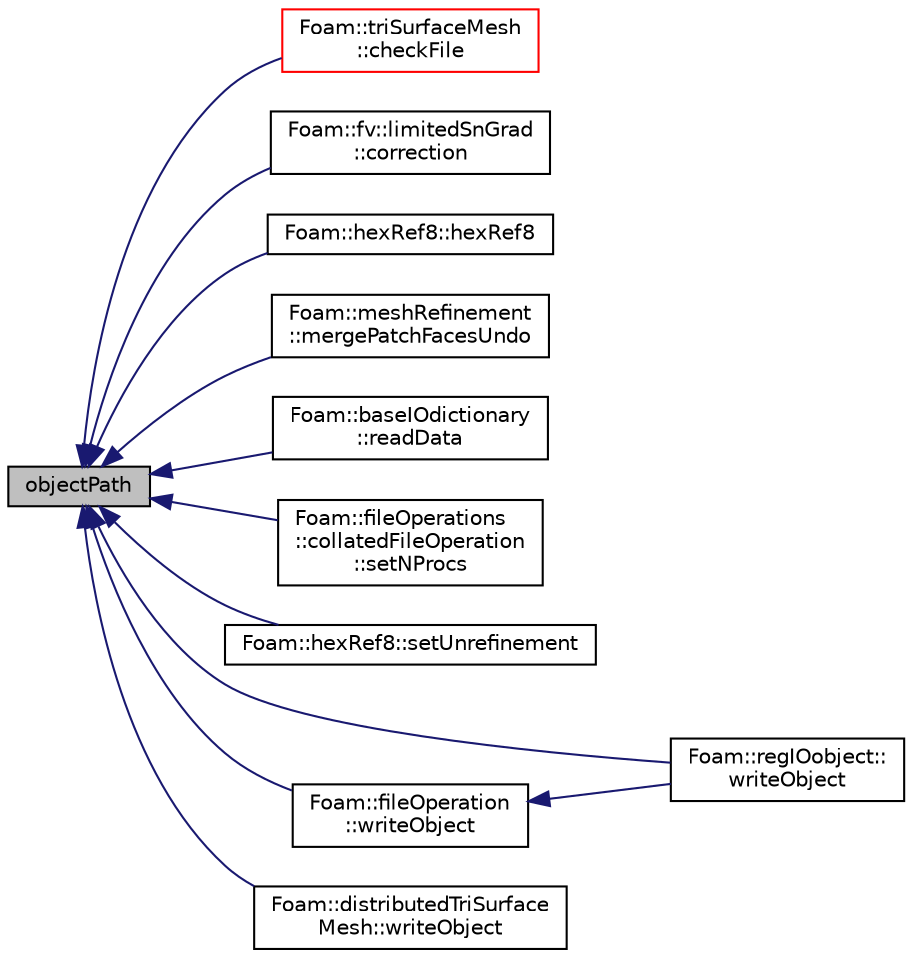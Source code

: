 digraph "objectPath"
{
  bgcolor="transparent";
  edge [fontname="Helvetica",fontsize="10",labelfontname="Helvetica",labelfontsize="10"];
  node [fontname="Helvetica",fontsize="10",shape=record];
  rankdir="LR";
  Node1 [label="objectPath",height=0.2,width=0.4,color="black", fillcolor="grey75", style="filled" fontcolor="black"];
  Node1 -> Node2 [dir="back",color="midnightblue",fontsize="10",style="solid",fontname="Helvetica"];
  Node2 [label="Foam::triSurfaceMesh\l::checkFile",height=0.2,width=0.4,color="red",URL="$classFoam_1_1triSurfaceMesh.html#afe81be0d6254a59c16e88bae1aea642c",tooltip="Return fileName to load IOobject from. "];
  Node1 -> Node3 [dir="back",color="midnightblue",fontsize="10",style="solid",fontname="Helvetica"];
  Node3 [label="Foam::fv::limitedSnGrad\l::correction",height=0.2,width=0.4,color="black",URL="$classFoam_1_1fv_1_1limitedSnGrad.html#a3ca8452d8b2fad7ac66e2b8864f6e6ee",tooltip="Return the explicit correction to the limitedSnGrad. "];
  Node1 -> Node4 [dir="back",color="midnightblue",fontsize="10",style="solid",fontname="Helvetica"];
  Node4 [label="Foam::hexRef8::hexRef8",height=0.2,width=0.4,color="black",URL="$classFoam_1_1hexRef8.html#a38c122950a32c54a78c49acb2637ac88",tooltip="Construct from mesh, read_if_present refinement data. "];
  Node1 -> Node5 [dir="back",color="midnightblue",fontsize="10",style="solid",fontname="Helvetica"];
  Node5 [label="Foam::meshRefinement\l::mergePatchFacesUndo",height=0.2,width=0.4,color="black",URL="$classFoam_1_1meshRefinement.html#ad8250b1fa9c2e0cc9f75bd08c017d11a",tooltip="Merge coplanar faces. preserveFaces is != -1 for faces. "];
  Node1 -> Node6 [dir="back",color="midnightblue",fontsize="10",style="solid",fontname="Helvetica"];
  Node6 [label="Foam::baseIOdictionary\l::readData",height=0.2,width=0.4,color="black",URL="$classFoam_1_1baseIOdictionary.html#ac3b3d77e7369ae2785973778644137c5",tooltip="ReadData function required for regIOobject read operation. "];
  Node1 -> Node7 [dir="back",color="midnightblue",fontsize="10",style="solid",fontname="Helvetica"];
  Node7 [label="Foam::fileOperations\l::collatedFileOperation\l::setNProcs",height=0.2,width=0.4,color="black",URL="$classFoam_1_1fileOperations_1_1collatedFileOperation.html#a2940e40ffc32e43e461339ed7e13f642",tooltip="Set number of processor directories/results. Only used in. "];
  Node1 -> Node8 [dir="back",color="midnightblue",fontsize="10",style="solid",fontname="Helvetica"];
  Node8 [label="Foam::hexRef8::setUnrefinement",height=0.2,width=0.4,color="black",URL="$classFoam_1_1hexRef8.html#aa4246c753057abd6ecf4b510ee30bd99",tooltip="Remove some refinement. Needs to be supplied output of. "];
  Node1 -> Node9 [dir="back",color="midnightblue",fontsize="10",style="solid",fontname="Helvetica"];
  Node9 [label="Foam::regIOobject::\lwriteObject",height=0.2,width=0.4,color="black",URL="$classFoam_1_1regIOobject.html#a5430b425d45707135d4187554c7ce52d",tooltip="Write using given format, version and compression. "];
  Node1 -> Node10 [dir="back",color="midnightblue",fontsize="10",style="solid",fontname="Helvetica"];
  Node10 [label="Foam::fileOperation\l::writeObject",height=0.2,width=0.4,color="black",URL="$classFoam_1_1fileOperation.html#a9128459568477bb147dc4fdf56773cc0",tooltip="Writes a regIOobject (so header, contents and divider). "];
  Node10 -> Node9 [dir="back",color="midnightblue",fontsize="10",style="solid",fontname="Helvetica"];
  Node1 -> Node11 [dir="back",color="midnightblue",fontsize="10",style="solid",fontname="Helvetica"];
  Node11 [label="Foam::distributedTriSurface\lMesh::writeObject",height=0.2,width=0.4,color="black",URL="$classFoam_1_1distributedTriSurfaceMesh.html#a22fe39437327f6a44da6f06cd0e65cd9",tooltip="Write using given format, version and compression. "];
}
